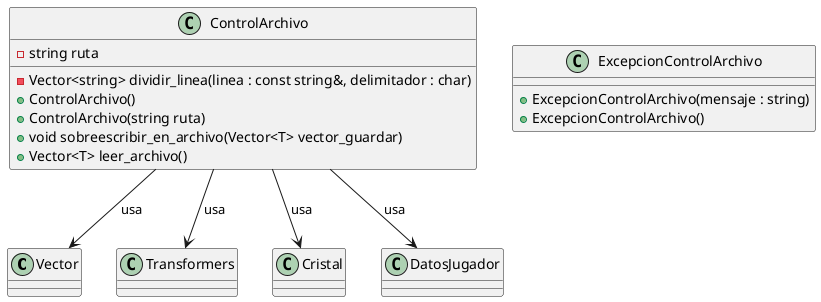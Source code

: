 @startuml
'https://plantuml.com/class-diagram
class Vector
class Transformers
class Cristal
class DatosJugador

class ExcepcionControlArchivo {
    + ExcepcionControlArchivo(mensaje : string)
    + ExcepcionControlArchivo()
}

class ControlArchivo {
    - string ruta
    - Vector<string> dividir_linea(linea : const string&, delimitador : char)
    + ControlArchivo()
    + ControlArchivo(string ruta)
    + void sobreescribir_en_archivo(Vector<T> vector_guardar)
    + Vector<T> leer_archivo()
}

' Relaciones
ControlArchivo --> Vector : "usa"
ControlArchivo --> Transformers : "usa"
ControlArchivo --> Cristal : "usa"
ControlArchivo --> DatosJugador : "usa"

@enduml